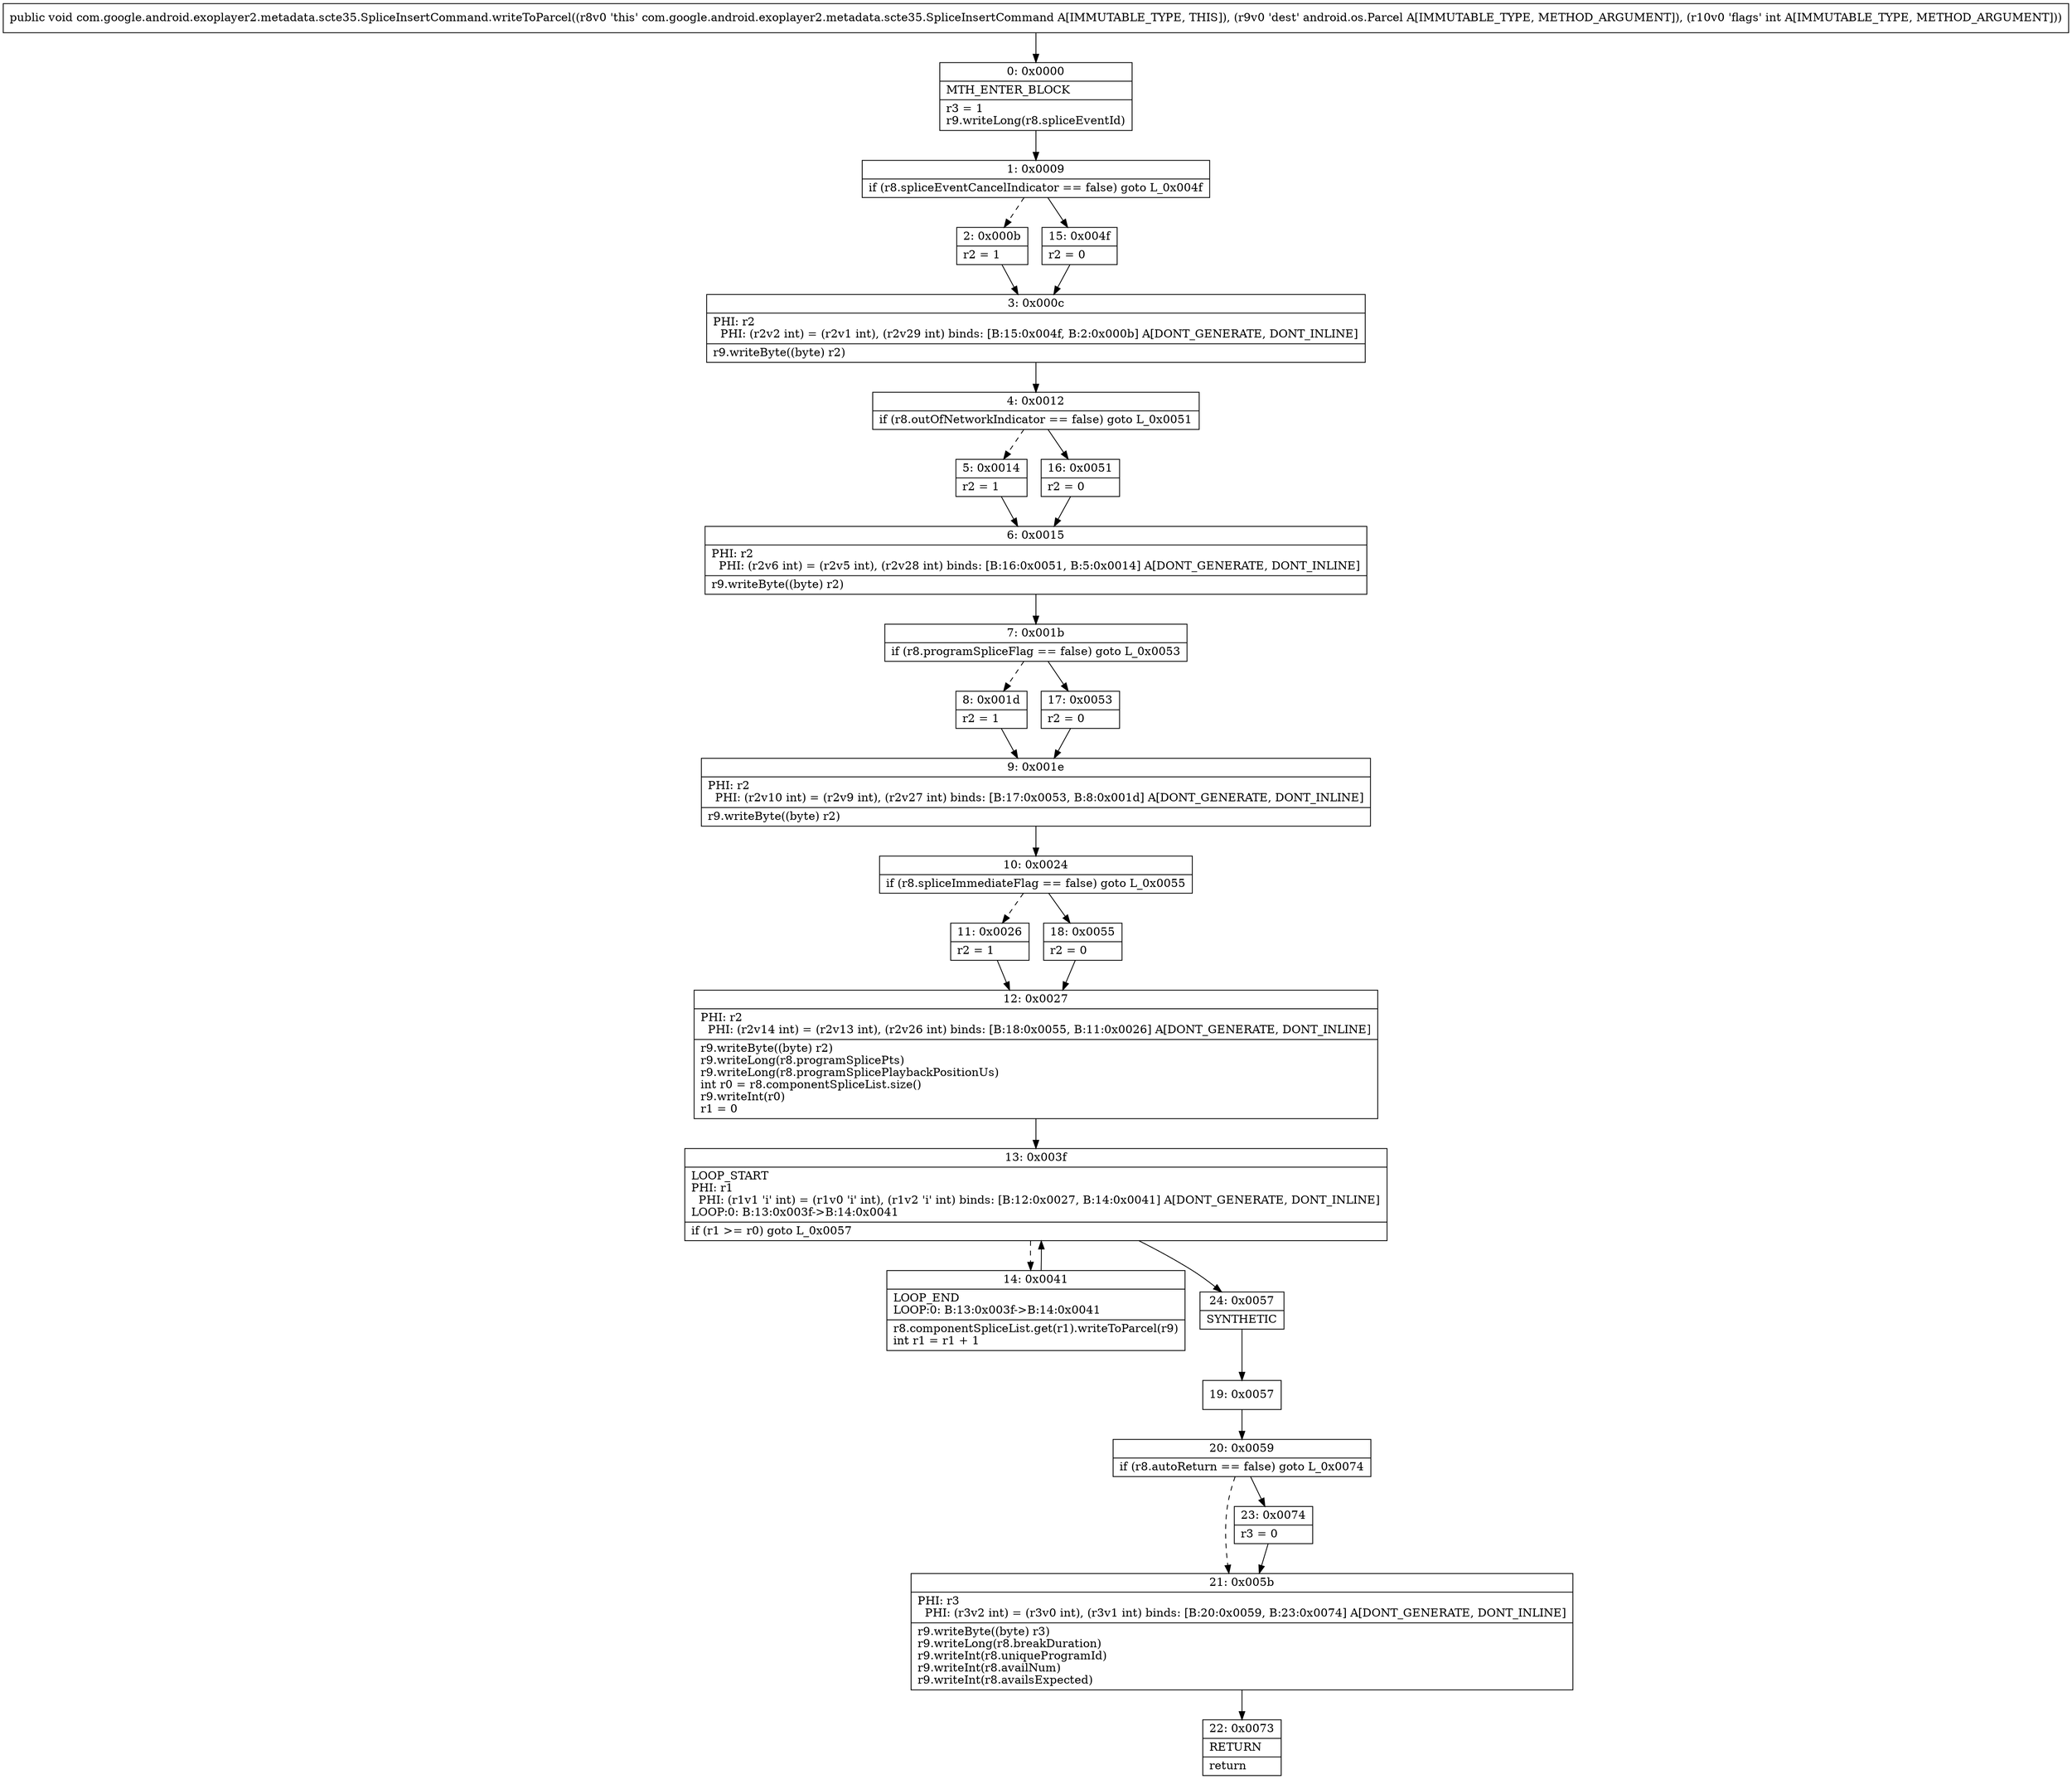 digraph "CFG forcom.google.android.exoplayer2.metadata.scte35.SpliceInsertCommand.writeToParcel(Landroid\/os\/Parcel;I)V" {
Node_0 [shape=record,label="{0\:\ 0x0000|MTH_ENTER_BLOCK\l|r3 = 1\lr9.writeLong(r8.spliceEventId)\l}"];
Node_1 [shape=record,label="{1\:\ 0x0009|if (r8.spliceEventCancelIndicator == false) goto L_0x004f\l}"];
Node_2 [shape=record,label="{2\:\ 0x000b|r2 = 1\l}"];
Node_3 [shape=record,label="{3\:\ 0x000c|PHI: r2 \l  PHI: (r2v2 int) = (r2v1 int), (r2v29 int) binds: [B:15:0x004f, B:2:0x000b] A[DONT_GENERATE, DONT_INLINE]\l|r9.writeByte((byte) r2)\l}"];
Node_4 [shape=record,label="{4\:\ 0x0012|if (r8.outOfNetworkIndicator == false) goto L_0x0051\l}"];
Node_5 [shape=record,label="{5\:\ 0x0014|r2 = 1\l}"];
Node_6 [shape=record,label="{6\:\ 0x0015|PHI: r2 \l  PHI: (r2v6 int) = (r2v5 int), (r2v28 int) binds: [B:16:0x0051, B:5:0x0014] A[DONT_GENERATE, DONT_INLINE]\l|r9.writeByte((byte) r2)\l}"];
Node_7 [shape=record,label="{7\:\ 0x001b|if (r8.programSpliceFlag == false) goto L_0x0053\l}"];
Node_8 [shape=record,label="{8\:\ 0x001d|r2 = 1\l}"];
Node_9 [shape=record,label="{9\:\ 0x001e|PHI: r2 \l  PHI: (r2v10 int) = (r2v9 int), (r2v27 int) binds: [B:17:0x0053, B:8:0x001d] A[DONT_GENERATE, DONT_INLINE]\l|r9.writeByte((byte) r2)\l}"];
Node_10 [shape=record,label="{10\:\ 0x0024|if (r8.spliceImmediateFlag == false) goto L_0x0055\l}"];
Node_11 [shape=record,label="{11\:\ 0x0026|r2 = 1\l}"];
Node_12 [shape=record,label="{12\:\ 0x0027|PHI: r2 \l  PHI: (r2v14 int) = (r2v13 int), (r2v26 int) binds: [B:18:0x0055, B:11:0x0026] A[DONT_GENERATE, DONT_INLINE]\l|r9.writeByte((byte) r2)\lr9.writeLong(r8.programSplicePts)\lr9.writeLong(r8.programSplicePlaybackPositionUs)\lint r0 = r8.componentSpliceList.size()\lr9.writeInt(r0)\lr1 = 0\l}"];
Node_13 [shape=record,label="{13\:\ 0x003f|LOOP_START\lPHI: r1 \l  PHI: (r1v1 'i' int) = (r1v0 'i' int), (r1v2 'i' int) binds: [B:12:0x0027, B:14:0x0041] A[DONT_GENERATE, DONT_INLINE]\lLOOP:0: B:13:0x003f\-\>B:14:0x0041\l|if (r1 \>= r0) goto L_0x0057\l}"];
Node_14 [shape=record,label="{14\:\ 0x0041|LOOP_END\lLOOP:0: B:13:0x003f\-\>B:14:0x0041\l|r8.componentSpliceList.get(r1).writeToParcel(r9)\lint r1 = r1 + 1\l}"];
Node_15 [shape=record,label="{15\:\ 0x004f|r2 = 0\l}"];
Node_16 [shape=record,label="{16\:\ 0x0051|r2 = 0\l}"];
Node_17 [shape=record,label="{17\:\ 0x0053|r2 = 0\l}"];
Node_18 [shape=record,label="{18\:\ 0x0055|r2 = 0\l}"];
Node_19 [shape=record,label="{19\:\ 0x0057}"];
Node_20 [shape=record,label="{20\:\ 0x0059|if (r8.autoReturn == false) goto L_0x0074\l}"];
Node_21 [shape=record,label="{21\:\ 0x005b|PHI: r3 \l  PHI: (r3v2 int) = (r3v0 int), (r3v1 int) binds: [B:20:0x0059, B:23:0x0074] A[DONT_GENERATE, DONT_INLINE]\l|r9.writeByte((byte) r3)\lr9.writeLong(r8.breakDuration)\lr9.writeInt(r8.uniqueProgramId)\lr9.writeInt(r8.availNum)\lr9.writeInt(r8.availsExpected)\l}"];
Node_22 [shape=record,label="{22\:\ 0x0073|RETURN\l|return\l}"];
Node_23 [shape=record,label="{23\:\ 0x0074|r3 = 0\l}"];
Node_24 [shape=record,label="{24\:\ 0x0057|SYNTHETIC\l}"];
MethodNode[shape=record,label="{public void com.google.android.exoplayer2.metadata.scte35.SpliceInsertCommand.writeToParcel((r8v0 'this' com.google.android.exoplayer2.metadata.scte35.SpliceInsertCommand A[IMMUTABLE_TYPE, THIS]), (r9v0 'dest' android.os.Parcel A[IMMUTABLE_TYPE, METHOD_ARGUMENT]), (r10v0 'flags' int A[IMMUTABLE_TYPE, METHOD_ARGUMENT])) }"];
MethodNode -> Node_0;
Node_0 -> Node_1;
Node_1 -> Node_2[style=dashed];
Node_1 -> Node_15;
Node_2 -> Node_3;
Node_3 -> Node_4;
Node_4 -> Node_5[style=dashed];
Node_4 -> Node_16;
Node_5 -> Node_6;
Node_6 -> Node_7;
Node_7 -> Node_8[style=dashed];
Node_7 -> Node_17;
Node_8 -> Node_9;
Node_9 -> Node_10;
Node_10 -> Node_11[style=dashed];
Node_10 -> Node_18;
Node_11 -> Node_12;
Node_12 -> Node_13;
Node_13 -> Node_14[style=dashed];
Node_13 -> Node_24;
Node_14 -> Node_13;
Node_15 -> Node_3;
Node_16 -> Node_6;
Node_17 -> Node_9;
Node_18 -> Node_12;
Node_19 -> Node_20;
Node_20 -> Node_21[style=dashed];
Node_20 -> Node_23;
Node_21 -> Node_22;
Node_23 -> Node_21;
Node_24 -> Node_19;
}

